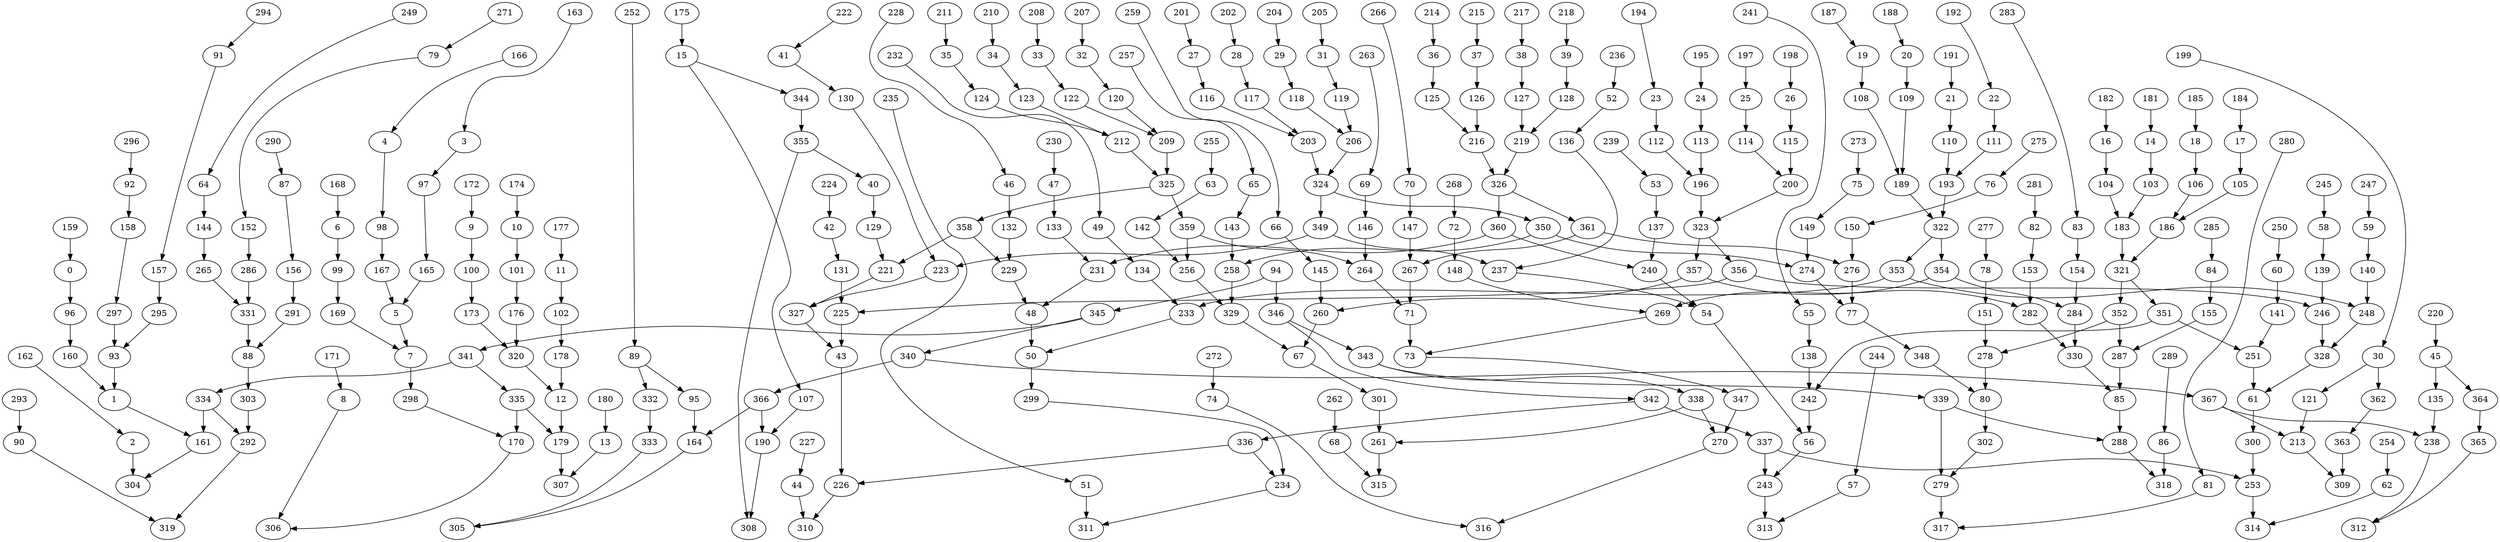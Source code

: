 digraph g {
0;
1;
2;
3;
4;
5;
6;
7;
8;
9;
10;
11;
12;
13;
14;
15;
16;
17;
18;
19;
20;
21;
22;
23;
24;
25;
26;
27;
28;
29;
30;
31;
32;
33;
34;
35;
36;
37;
38;
39;
40;
41;
42;
43;
44;
45;
46;
47;
48;
49;
50;
51;
52;
53;
54;
55;
56;
57;
58;
59;
60;
61;
62;
63;
64;
65;
66;
67;
68;
69;
70;
71;
72;
73;
74;
75;
76;
77;
78;
79;
80;
81;
82;
83;
84;
85;
86;
87;
88;
89;
90;
91;
92;
93;
94;
95;
96;
97;
98;
99;
100;
101;
102;
103;
104;
105;
106;
107;
108;
109;
110;
111;
112;
113;
114;
115;
116;
117;
118;
119;
120;
121;
122;
123;
124;
125;
126;
127;
128;
129;
130;
131;
132;
133;
134;
135;
136;
137;
138;
139;
140;
141;
142;
143;
144;
145;
146;
147;
148;
149;
150;
151;
152;
153;
154;
155;
156;
157;
158;
159;
160;
161;
162;
163;
164;
165;
166;
167;
168;
169;
170;
171;
172;
173;
174;
175;
176;
177;
178;
179;
180;
181;
182;
183;
184;
185;
186;
187;
188;
189;
190;
191;
192;
193;
194;
195;
196;
197;
198;
199;
200;
201;
202;
203;
204;
205;
206;
207;
208;
209;
210;
211;
212;
213;
214;
215;
216;
217;
218;
219;
220;
221;
222;
223;
224;
225;
226;
227;
228;
229;
230;
231;
232;
233;
234;
235;
236;
237;
238;
239;
240;
241;
242;
243;
244;
245;
246;
247;
248;
249;
250;
251;
252;
253;
254;
255;
256;
257;
258;
259;
260;
261;
262;
263;
264;
265;
266;
267;
268;
269;
270;
271;
272;
273;
274;
275;
276;
277;
278;
279;
280;
281;
282;
283;
284;
285;
286;
287;
288;
289;
290;
291;
292;
293;
294;
295;
296;
297;
298;
299;
300;
301;
302;
303;
304;
305;
306;
307;
308;
309;
310;
311;
312;
313;
314;
315;
316;
317;
318;
319;
320;
321;
322;
323;
324;
325;
326;
327;
328;
329;
330;
331;
332;
333;
334;
335;
336;
337;
338;
339;
340;
341;
342;
343;
344;
345;
346;
347;
348;
349;
350;
351;
352;
353;
354;
355;
356;
357;
358;
359;
360;
361;
362;
363;
364;
365;
366;
367;
0 -> 96 [weight=2];
1 -> 161 [weight=0];
2 -> 304 [weight=2];
3 -> 97 [weight=0];
4 -> 98 [weight=0];
5 -> 7 [weight=0];
6 -> 99 [weight=6];
7 -> 298 [weight=2];
8 -> 306 [weight=0];
9 -> 100 [weight=2];
10 -> 101 [weight=0];
11 -> 102 [weight=2];
12 -> 179 [weight=9];
13 -> 307 [weight=0];
14 -> 103 [weight=1];
15 -> 107 [weight=0];
15 -> 344 [weight=0];
16 -> 104 [weight=9];
17 -> 105 [weight=7];
18 -> 106 [weight=13];
19 -> 108 [weight=0];
20 -> 109 [weight=0];
21 -> 110 [weight=0];
22 -> 111 [weight=9];
23 -> 112 [weight=3];
24 -> 113 [weight=10];
25 -> 114 [weight=15];
26 -> 115 [weight=6];
27 -> 116 [weight=2];
28 -> 117 [weight=0];
29 -> 118 [weight=0];
30 -> 121 [weight=0];
30 -> 362 [weight=1];
31 -> 119 [weight=1];
32 -> 120 [weight=0];
33 -> 122 [weight=0];
34 -> 123 [weight=0];
35 -> 124 [weight=0];
36 -> 125 [weight=1];
37 -> 126 [weight=3];
38 -> 127 [weight=9];
39 -> 128 [weight=1];
40 -> 129 [weight=1];
41 -> 130 [weight=0];
42 -> 131 [weight=4];
43 -> 226 [weight=3];
44 -> 310 [weight=0];
45 -> 135 [weight=1];
45 -> 364 [weight=0];
46 -> 132 [weight=9];
47 -> 133 [weight=9];
48 -> 50 [weight=6];
49 -> 134 [weight=1];
50 -> 299 [weight=8];
51 -> 311 [weight=5];
52 -> 136 [weight=0];
53 -> 137 [weight=1];
54 -> 56 [weight=0];
55 -> 138 [weight=5];
56 -> 243 [weight=6];
57 -> 313 [weight=0];
58 -> 139 [weight=0];
59 -> 140 [weight=0];
60 -> 141 [weight=9];
61 -> 300 [weight=7];
62 -> 314 [weight=0];
63 -> 142 [weight=2];
64 -> 144 [weight=4];
65 -> 143 [weight=3];
66 -> 145 [weight=2];
67 -> 301 [weight=1];
68 -> 315 [weight=0];
69 -> 146 [weight=8];
70 -> 147 [weight=3];
71 -> 73 [weight=5];
72 -> 148 [weight=12];
73 -> 347 [weight=1];
74 -> 316 [weight=0];
75 -> 149 [weight=0];
76 -> 150 [weight=5];
77 -> 348 [weight=3];
78 -> 151 [weight=1];
79 -> 152 [weight=0];
80 -> 302 [weight=8];
81 -> 317 [weight=0];
82 -> 153 [weight=0];
83 -> 154 [weight=9];
84 -> 155 [weight=1];
85 -> 288 [weight=7];
86 -> 318 [weight=2];
87 -> 156 [weight=0];
88 -> 303 [weight=2];
89 -> 95 [weight=0];
89 -> 332 [weight=0];
90 -> 319 [weight=0];
91 -> 157 [weight=0];
92 -> 158 [weight=0];
93 -> 1 [weight=1];
94 -> 345 [weight=1];
94 -> 346 [weight=1];
95 -> 164 [weight=2];
96 -> 160 [weight=0];
97 -> 165 [weight=0];
98 -> 167 [weight=1];
99 -> 169 [weight=3];
100 -> 173 [weight=10];
101 -> 176 [weight=0];
102 -> 178 [weight=2];
103 -> 183 [weight=0];
104 -> 183 [weight=3];
105 -> 186 [weight=4];
106 -> 186 [weight=3];
107 -> 190 [weight=3];
108 -> 189 [weight=0];
109 -> 189 [weight=0];
110 -> 193 [weight=3];
111 -> 193 [weight=4];
112 -> 196 [weight=3];
113 -> 196 [weight=14];
114 -> 200 [weight=1];
115 -> 200 [weight=15];
116 -> 203 [weight=1];
117 -> 203 [weight=1];
118 -> 206 [weight=0];
119 -> 206 [weight=0];
120 -> 209 [weight=1];
121 -> 213 [weight=0];
122 -> 209 [weight=0];
123 -> 212 [weight=0];
124 -> 212 [weight=0];
125 -> 216 [weight=0];
126 -> 216 [weight=3];
127 -> 219 [weight=12];
128 -> 219 [weight=9];
129 -> 221 [weight=3];
130 -> 223 [weight=0];
131 -> 225 [weight=10];
132 -> 229 [weight=9];
133 -> 231 [weight=0];
134 -> 233 [weight=0];
135 -> 238 [weight=0];
136 -> 237 [weight=0];
137 -> 240 [weight=3];
138 -> 242 [weight=4];
139 -> 246 [weight=5];
140 -> 248 [weight=0];
141 -> 251 [weight=2];
142 -> 256 [weight=2];
143 -> 258 [weight=4];
144 -> 265 [weight=2];
145 -> 260 [weight=1];
146 -> 264 [weight=1];
147 -> 267 [weight=0];
148 -> 269 [weight=2];
149 -> 274 [weight=2];
150 -> 276 [weight=11];
151 -> 278 [weight=13];
152 -> 286 [weight=1];
153 -> 282 [weight=13];
154 -> 284 [weight=7];
155 -> 287 [weight=2];
156 -> 291 [weight=1];
157 -> 295 [weight=1];
158 -> 297 [weight=0];
159 -> 0 [weight=1];
160 -> 1 [weight=0];
161 -> 304 [weight=0];
162 -> 2 [weight=0];
163 -> 3 [weight=0];
164 -> 305 [weight=0];
165 -> 5 [weight=2];
166 -> 4 [weight=0];
167 -> 5 [weight=2];
168 -> 6 [weight=12];
169 -> 7 [weight=0];
170 -> 306 [weight=0];
171 -> 8 [weight=0];
172 -> 9 [weight=11];
173 -> 320 [weight=0];
174 -> 10 [weight=1];
175 -> 15 [weight=2];
176 -> 320 [weight=0];
177 -> 11 [weight=11];
178 -> 12 [weight=11];
179 -> 307 [weight=9];
180 -> 13 [weight=1];
181 -> 14 [weight=2];
182 -> 16 [weight=9];
183 -> 321 [weight=5];
184 -> 17 [weight=10];
185 -> 18 [weight=14];
186 -> 321 [weight=3];
187 -> 19 [weight=0];
188 -> 20 [weight=0];
189 -> 322 [weight=5];
190 -> 308 [weight=0];
191 -> 21 [weight=3];
192 -> 22 [weight=0];
193 -> 322 [weight=4];
194 -> 23 [weight=0];
195 -> 24 [weight=11];
196 -> 323 [weight=9];
197 -> 25 [weight=1];
198 -> 26 [weight=6];
199 -> 30 [weight=0];
200 -> 323 [weight=0];
201 -> 27 [weight=0];
202 -> 28 [weight=0];
203 -> 324 [weight=2];
204 -> 29 [weight=0];
205 -> 31 [weight=0];
206 -> 324 [weight=0];
207 -> 32 [weight=2];
208 -> 33 [weight=0];
209 -> 325 [weight=3];
210 -> 34 [weight=0];
211 -> 35 [weight=0];
212 -> 325 [weight=2];
213 -> 309 [weight=0];
214 -> 36 [weight=1];
215 -> 37 [weight=0];
216 -> 326 [weight=12];
217 -> 38 [weight=2];
218 -> 39 [weight=1];
219 -> 326 [weight=4];
220 -> 45 [weight=3];
221 -> 327 [weight=2];
222 -> 41 [weight=0];
223 -> 327 [weight=2];
224 -> 42 [weight=5];
225 -> 43 [weight=5];
226 -> 310 [weight=0];
227 -> 44 [weight=1];
228 -> 46 [weight=0];
229 -> 48 [weight=7];
230 -> 47 [weight=9];
231 -> 48 [weight=5];
232 -> 49 [weight=0];
233 -> 50 [weight=2];
234 -> 311 [weight=0];
235 -> 51 [weight=0];
236 -> 52 [weight=0];
237 -> 54 [weight=0];
238 -> 312 [weight=0];
239 -> 53 [weight=0];
240 -> 54 [weight=6];
241 -> 55 [weight=0];
242 -> 56 [weight=4];
243 -> 313 [weight=7];
244 -> 57 [weight=0];
245 -> 58 [weight=1];
246 -> 328 [weight=12];
247 -> 59 [weight=4];
248 -> 328 [weight=2];
249 -> 64 [weight=0];
250 -> 60 [weight=2];
251 -> 61 [weight=7];
252 -> 89 [weight=0];
253 -> 314 [weight=10];
254 -> 62 [weight=2];
255 -> 63 [weight=5];
256 -> 329 [weight=6];
257 -> 65 [weight=0];
258 -> 329 [weight=3];
259 -> 66 [weight=0];
260 -> 67 [weight=3];
261 -> 315 [weight=1];
262 -> 68 [weight=1];
263 -> 69 [weight=0];
264 -> 71 [weight=1];
265 -> 331 [weight=11];
266 -> 70 [weight=0];
267 -> 71 [weight=3];
268 -> 72 [weight=10];
269 -> 73 [weight=0];
270 -> 316 [weight=0];
271 -> 79 [weight=0];
272 -> 74 [weight=0];
273 -> 75 [weight=0];
274 -> 77 [weight=6];
275 -> 76 [weight=0];
276 -> 77 [weight=9];
277 -> 78 [weight=9];
278 -> 80 [weight=10];
279 -> 317 [weight=1];
280 -> 81 [weight=0];
281 -> 82 [weight=11];
282 -> 330 [weight=1];
283 -> 83 [weight=0];
284 -> 330 [weight=10];
285 -> 84 [weight=15];
286 -> 331 [weight=10];
287 -> 85 [weight=14];
288 -> 318 [weight=0];
289 -> 86 [weight=0];
290 -> 87 [weight=0];
291 -> 88 [weight=3];
292 -> 319 [weight=0];
293 -> 90 [weight=2];
294 -> 91 [weight=0];
295 -> 93 [weight=0];
296 -> 92 [weight=0];
297 -> 93 [weight=1];
298 -> 170 [weight=0];
299 -> 234 [weight=0];
300 -> 253 [weight=8];
301 -> 261 [weight=0];
302 -> 279 [weight=0];
303 -> 292 [weight=3];
320 -> 12 [weight=1];
321 -> 351 [weight=2];
321 -> 352 [weight=2];
322 -> 353 [weight=0];
322 -> 354 [weight=5];
323 -> 356 [weight=5];
323 -> 357 [weight=2];
324 -> 349 [weight=0];
324 -> 350 [weight=2];
325 -> 358 [weight=0];
325 -> 359 [weight=2];
326 -> 360 [weight=12];
326 -> 361 [weight=9];
327 -> 43 [weight=0];
328 -> 61 [weight=3];
329 -> 67 [weight=2];
330 -> 85 [weight=3];
331 -> 88 [weight=9];
332 -> 333 [weight=1];
333 -> 305 [weight=0];
334 -> 292 [weight=1];
334 -> 161 [weight=1];
335 -> 170 [weight=1];
335 -> 179 [weight=4];
336 -> 226 [weight=0];
336 -> 234 [weight=0];
337 -> 243 [weight=9];
337 -> 253 [weight=6];
338 -> 261 [weight=0];
338 -> 270 [weight=0];
339 -> 279 [weight=1];
339 -> 288 [weight=1];
340 -> 366 [weight=1];
340 -> 367 [weight=0];
341 -> 334 [weight=1];
341 -> 335 [weight=0];
342 -> 336 [weight=1];
342 -> 337 [weight=7];
343 -> 338 [weight=1];
343 -> 339 [weight=0];
344 -> 355 [weight=4];
345 -> 340 [weight=0];
345 -> 341 [weight=1];
346 -> 342 [weight=1];
346 -> 343 [weight=1];
347 -> 270 [weight=1];
348 -> 80 [weight=1];
349 -> 223 [weight=6];
349 -> 237 [weight=3];
350 -> 258 [weight=0];
350 -> 274 [weight=0];
351 -> 242 [weight=1];
351 -> 251 [weight=0];
352 -> 278 [weight=5];
352 -> 287 [weight=10];
353 -> 233 [weight=5];
353 -> 248 [weight=3];
354 -> 269 [weight=8];
354 -> 284 [weight=8];
355 -> 308 [weight=0];
355 -> 40 [weight=1];
356 -> 225 [weight=3];
356 -> 246 [weight=1];
357 -> 260 [weight=0];
357 -> 282 [weight=5];
358 -> 221 [weight=1];
358 -> 229 [weight=3];
359 -> 256 [weight=2];
359 -> 264 [weight=1];
360 -> 231 [weight=9];
360 -> 240 [weight=2];
361 -> 267 [weight=7];
361 -> 276 [weight=2];
362 -> 363 [weight=0];
363 -> 309 [weight=1];
364 -> 365 [weight=0];
365 -> 312 [weight=0];
366 -> 164 [weight=3];
366 -> 190 [weight=3];
367 -> 213 [weight=0];
367 -> 238 [weight=1];
}
